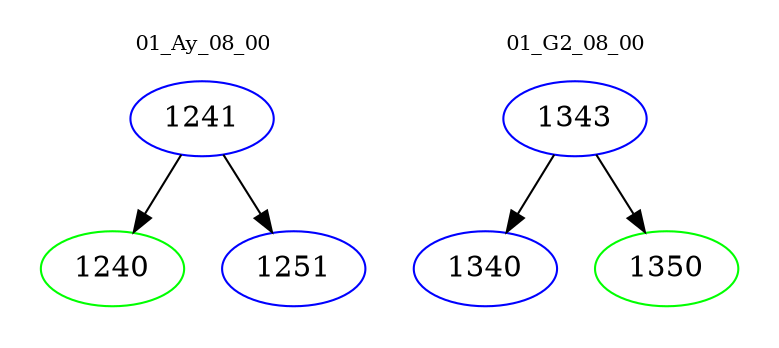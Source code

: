digraph{
subgraph cluster_0 {
color = white
label = "01_Ay_08_00";
fontsize=10;
T0_1241 [label="1241", color="blue"]
T0_1241 -> T0_1240 [color="black"]
T0_1240 [label="1240", color="green"]
T0_1241 -> T0_1251 [color="black"]
T0_1251 [label="1251", color="blue"]
}
subgraph cluster_1 {
color = white
label = "01_G2_08_00";
fontsize=10;
T1_1343 [label="1343", color="blue"]
T1_1343 -> T1_1340 [color="black"]
T1_1340 [label="1340", color="blue"]
T1_1343 -> T1_1350 [color="black"]
T1_1350 [label="1350", color="green"]
}
}
